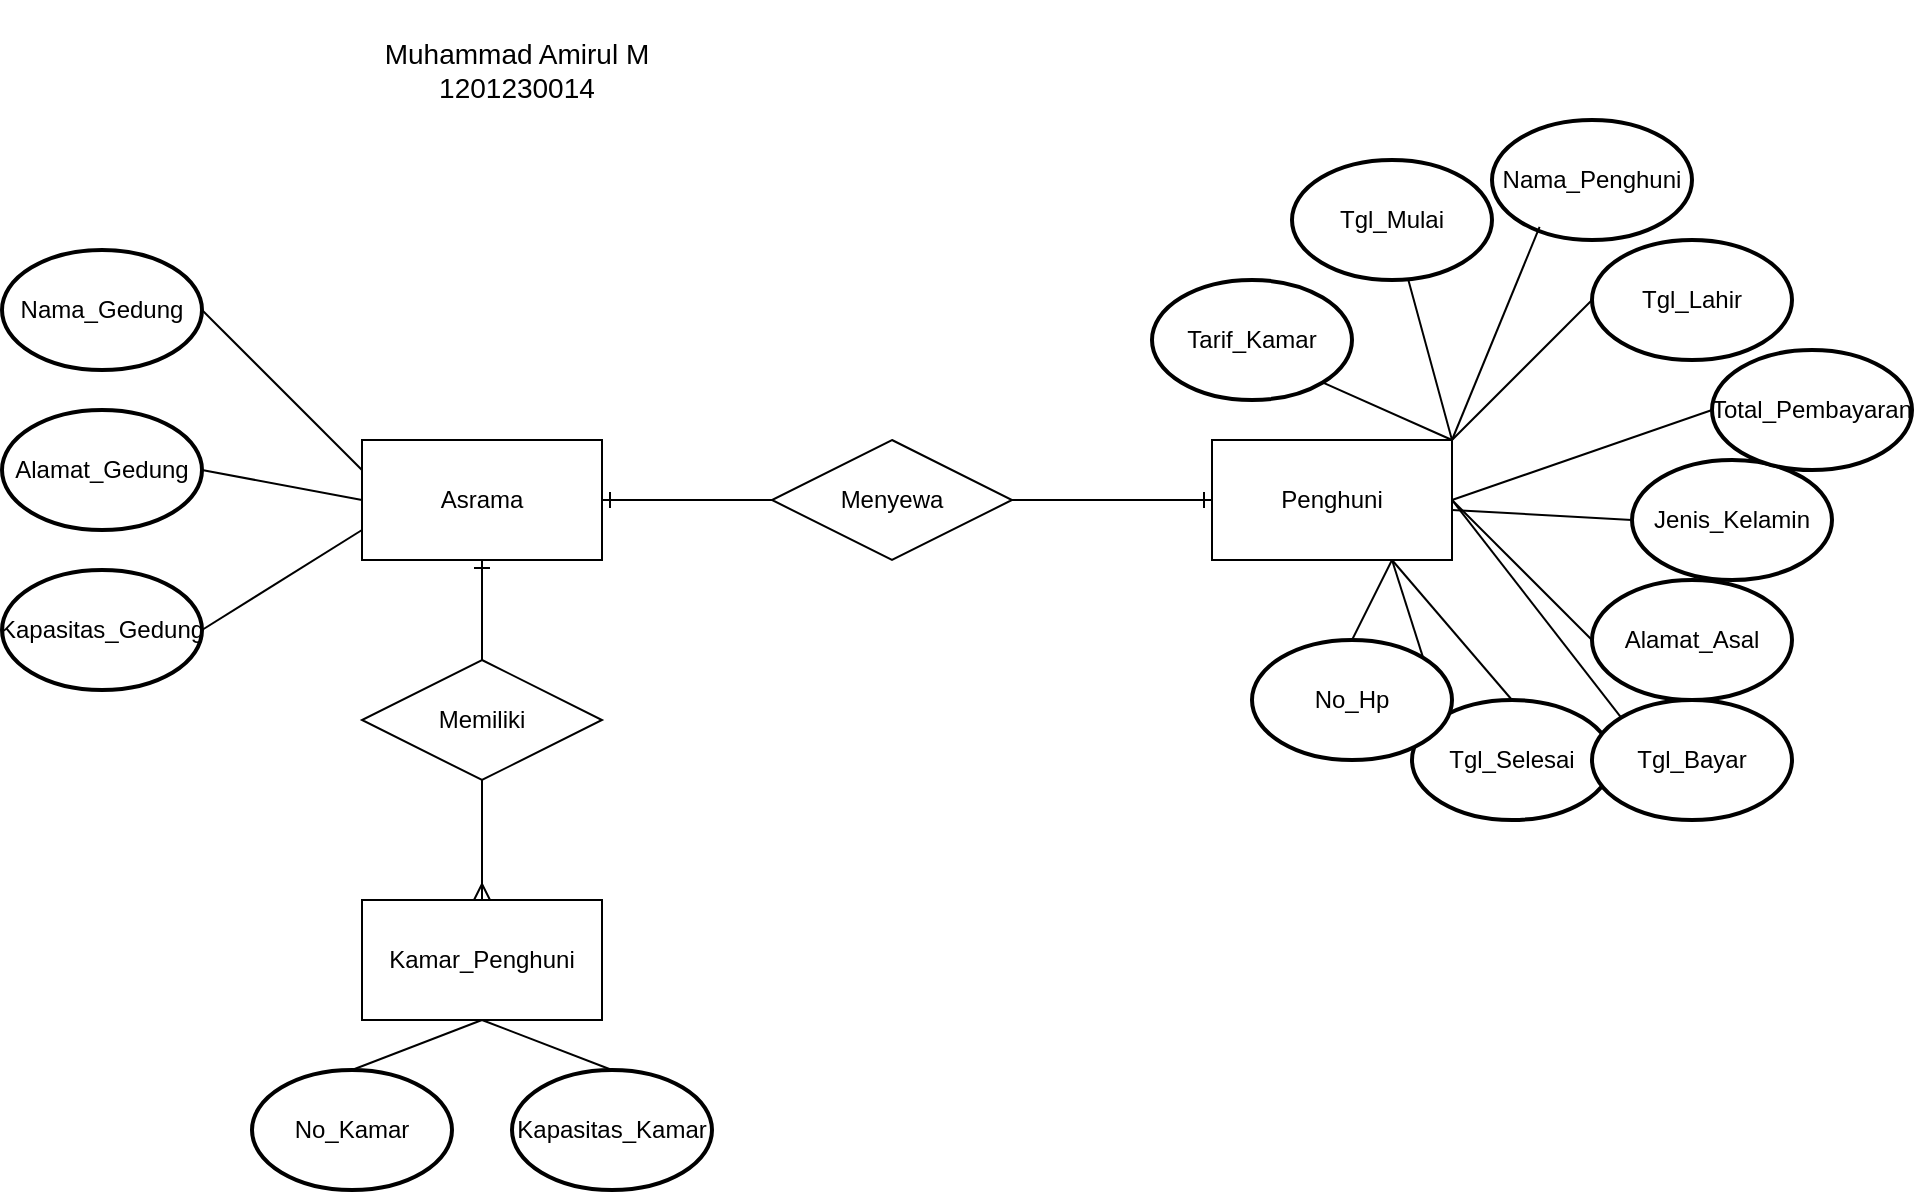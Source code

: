 <mxfile version="24.2.5" type="device" pages="3">
  <diagram name="No1" id="oEr9e28jKtvdcxhFfeLF">
    <mxGraphModel dx="886" dy="1181" grid="1" gridSize="10" guides="1" tooltips="1" connect="1" arrows="1" fold="1" page="1" pageScale="1" pageWidth="1654" pageHeight="1169" math="0" shadow="0">
      <root>
        <mxCell id="0" />
        <mxCell id="1" parent="0" />
        <mxCell id="NJk3HtFrSZUn1l3zMq64-87" style="edgeStyle=orthogonalEdgeStyle;rounded=0;orthogonalLoop=1;jettySize=auto;html=1;exitX=0.5;exitY=1;exitDx=0;exitDy=0;entryX=0.5;entryY=0;entryDx=0;entryDy=0;endArrow=none;endFill=0;startArrow=ERone;startFill=0;" edge="1" parent="1" source="NJk3HtFrSZUn1l3zMq64-48" target="NJk3HtFrSZUn1l3zMq64-86">
          <mxGeometry relative="1" as="geometry" />
        </mxCell>
        <mxCell id="NJk3HtFrSZUn1l3zMq64-48" value="Asrama" style="rounded=0;whiteSpace=wrap;html=1;" vertex="1" parent="1">
          <mxGeometry x="485" y="260" width="120" height="60" as="geometry" />
        </mxCell>
        <mxCell id="NJk3HtFrSZUn1l3zMq64-68" style="rounded=0;orthogonalLoop=1;jettySize=auto;html=1;exitX=1;exitY=0;exitDx=0;exitDy=0;endArrow=none;endFill=0;" edge="1" parent="1" source="NJk3HtFrSZUn1l3zMq64-49" target="NJk3HtFrSZUn1l3zMq64-59">
          <mxGeometry relative="1" as="geometry" />
        </mxCell>
        <mxCell id="NJk3HtFrSZUn1l3zMq64-84" style="edgeStyle=orthogonalEdgeStyle;rounded=0;orthogonalLoop=1;jettySize=auto;html=1;exitX=0;exitY=0.5;exitDx=0;exitDy=0;entryX=1;entryY=0.5;entryDx=0;entryDy=0;startArrow=ERone;startFill=0;endArrow=none;endFill=0;" edge="1" parent="1" source="NJk3HtFrSZUn1l3zMq64-49" target="NJk3HtFrSZUn1l3zMq64-83">
          <mxGeometry relative="1" as="geometry" />
        </mxCell>
        <mxCell id="NJk3HtFrSZUn1l3zMq64-49" value="Penghuni" style="rounded=0;whiteSpace=wrap;html=1;" vertex="1" parent="1">
          <mxGeometry x="910" y="260" width="120" height="60" as="geometry" />
        </mxCell>
        <mxCell id="NJk3HtFrSZUn1l3zMq64-50" value="Nama_Gedung" style="strokeWidth=2;html=1;shape=mxgraph.flowchart.start_1;whiteSpace=wrap;" vertex="1" parent="1">
          <mxGeometry x="305" y="165" width="100" height="60" as="geometry" />
        </mxCell>
        <mxCell id="NJk3HtFrSZUn1l3zMq64-51" value="Alamat_Gedung" style="strokeWidth=2;html=1;shape=mxgraph.flowchart.start_1;whiteSpace=wrap;" vertex="1" parent="1">
          <mxGeometry x="305" y="245" width="100" height="60" as="geometry" />
        </mxCell>
        <mxCell id="NJk3HtFrSZUn1l3zMq64-52" value="Kapasitas_Gedung" style="strokeWidth=2;html=1;shape=mxgraph.flowchart.start_1;whiteSpace=wrap;" vertex="1" parent="1">
          <mxGeometry x="305" y="325" width="100" height="60" as="geometry" />
        </mxCell>
        <mxCell id="NJk3HtFrSZUn1l3zMq64-53" style="rounded=0;orthogonalLoop=1;jettySize=auto;html=1;exitX=0;exitY=0.25;exitDx=0;exitDy=0;entryX=1;entryY=0.5;entryDx=0;entryDy=0;entryPerimeter=0;endArrow=none;endFill=0;" edge="1" parent="1" source="NJk3HtFrSZUn1l3zMq64-48" target="NJk3HtFrSZUn1l3zMq64-50">
          <mxGeometry relative="1" as="geometry" />
        </mxCell>
        <mxCell id="NJk3HtFrSZUn1l3zMq64-54" value="Jenis_Kelamin" style="strokeWidth=2;html=1;shape=mxgraph.flowchart.start_1;whiteSpace=wrap;" vertex="1" parent="1">
          <mxGeometry x="1120" y="270" width="100" height="60" as="geometry" />
        </mxCell>
        <mxCell id="NJk3HtFrSZUn1l3zMq64-55" value="Tgl_Lahir" style="strokeWidth=2;html=1;shape=mxgraph.flowchart.start_1;whiteSpace=wrap;" vertex="1" parent="1">
          <mxGeometry x="1100" y="160" width="100" height="60" as="geometry" />
        </mxCell>
        <mxCell id="NJk3HtFrSZUn1l3zMq64-56" value="Nama_Penghuni" style="strokeWidth=2;html=1;shape=mxgraph.flowchart.start_1;whiteSpace=wrap;" vertex="1" parent="1">
          <mxGeometry x="1050" y="100" width="100" height="60" as="geometry" />
        </mxCell>
        <mxCell id="NJk3HtFrSZUn1l3zMq64-57" value="Alamat_Asal" style="strokeWidth=2;html=1;shape=mxgraph.flowchart.start_1;whiteSpace=wrap;" vertex="1" parent="1">
          <mxGeometry x="1100" y="330" width="100" height="60" as="geometry" />
        </mxCell>
        <mxCell id="NJk3HtFrSZUn1l3zMq64-58" value="No_Kamar" style="strokeWidth=2;html=1;shape=mxgraph.flowchart.start_1;whiteSpace=wrap;" vertex="1" parent="1">
          <mxGeometry x="430" y="575" width="100" height="60" as="geometry" />
        </mxCell>
        <mxCell id="NJk3HtFrSZUn1l3zMq64-59" value="Tgl_Mulai" style="strokeWidth=2;html=1;shape=mxgraph.flowchart.start_1;whiteSpace=wrap;" vertex="1" parent="1">
          <mxGeometry x="950" y="120" width="100" height="60" as="geometry" />
        </mxCell>
        <mxCell id="NJk3HtFrSZUn1l3zMq64-60" value="Tgl_Selesai" style="strokeWidth=2;html=1;shape=mxgraph.flowchart.start_1;whiteSpace=wrap;" vertex="1" parent="1">
          <mxGeometry x="1010" y="390" width="100" height="60" as="geometry" />
        </mxCell>
        <mxCell id="NJk3HtFrSZUn1l3zMq64-61" value="Tarif_Kamar" style="strokeWidth=2;html=1;shape=mxgraph.flowchart.start_1;whiteSpace=wrap;" vertex="1" parent="1">
          <mxGeometry x="880" y="180" width="100" height="60" as="geometry" />
        </mxCell>
        <mxCell id="NJk3HtFrSZUn1l3zMq64-62" value="Tgl_Bayar" style="strokeWidth=2;html=1;shape=mxgraph.flowchart.start_1;whiteSpace=wrap;" vertex="1" parent="1">
          <mxGeometry x="1100" y="390" width="100" height="60" as="geometry" />
        </mxCell>
        <mxCell id="NJk3HtFrSZUn1l3zMq64-63" value="Kamar_Penghuni" style="rounded=0;whiteSpace=wrap;html=1;" vertex="1" parent="1">
          <mxGeometry x="485" y="490" width="120" height="60" as="geometry" />
        </mxCell>
        <mxCell id="NJk3HtFrSZUn1l3zMq64-64" style="rounded=0;orthogonalLoop=1;jettySize=auto;html=1;exitX=1;exitY=0;exitDx=0;exitDy=0;entryX=0.238;entryY=0.891;entryDx=0;entryDy=0;entryPerimeter=0;endArrow=none;endFill=0;" edge="1" parent="1" source="NJk3HtFrSZUn1l3zMq64-49" target="NJk3HtFrSZUn1l3zMq64-56">
          <mxGeometry relative="1" as="geometry" />
        </mxCell>
        <mxCell id="NJk3HtFrSZUn1l3zMq64-65" style="rounded=0;orthogonalLoop=1;jettySize=auto;html=1;exitX=1;exitY=0;exitDx=0;exitDy=0;entryX=0;entryY=0.5;entryDx=0;entryDy=0;entryPerimeter=0;endArrow=none;endFill=0;" edge="1" parent="1" source="NJk3HtFrSZUn1l3zMq64-49" target="NJk3HtFrSZUn1l3zMq64-55">
          <mxGeometry relative="1" as="geometry" />
        </mxCell>
        <mxCell id="NJk3HtFrSZUn1l3zMq64-66" style="rounded=0;orthogonalLoop=1;jettySize=auto;html=1;entryX=0;entryY=0.5;entryDx=0;entryDy=0;entryPerimeter=0;endArrow=none;endFill=0;" edge="1" parent="1" target="NJk3HtFrSZUn1l3zMq64-54">
          <mxGeometry relative="1" as="geometry">
            <mxPoint x="1030" y="295" as="sourcePoint" />
          </mxGeometry>
        </mxCell>
        <mxCell id="NJk3HtFrSZUn1l3zMq64-67" style="rounded=0;orthogonalLoop=1;jettySize=auto;html=1;exitX=1;exitY=0.5;exitDx=0;exitDy=0;entryX=0;entryY=0.5;entryDx=0;entryDy=0;entryPerimeter=0;endArrow=none;endFill=0;" edge="1" parent="1" source="NJk3HtFrSZUn1l3zMq64-49" target="NJk3HtFrSZUn1l3zMq64-57">
          <mxGeometry relative="1" as="geometry" />
        </mxCell>
        <mxCell id="NJk3HtFrSZUn1l3zMq64-69" style="rounded=0;orthogonalLoop=1;jettySize=auto;html=1;exitX=1;exitY=0;exitDx=0;exitDy=0;entryX=0.855;entryY=0.855;entryDx=0;entryDy=0;entryPerimeter=0;endArrow=none;endFill=0;" edge="1" parent="1" source="NJk3HtFrSZUn1l3zMq64-49" target="NJk3HtFrSZUn1l3zMq64-61">
          <mxGeometry relative="1" as="geometry" />
        </mxCell>
        <mxCell id="NJk3HtFrSZUn1l3zMq64-70" style="rounded=0;orthogonalLoop=1;jettySize=auto;html=1;exitX=1;exitY=0.5;exitDx=0;exitDy=0;entryX=0.145;entryY=0.145;entryDx=0;entryDy=0;entryPerimeter=0;endArrow=none;endFill=0;" edge="1" parent="1" source="NJk3HtFrSZUn1l3zMq64-49" target="NJk3HtFrSZUn1l3zMq64-62">
          <mxGeometry relative="1" as="geometry" />
        </mxCell>
        <mxCell id="NJk3HtFrSZUn1l3zMq64-71" style="rounded=0;orthogonalLoop=1;jettySize=auto;html=1;exitX=0.75;exitY=1;exitDx=0;exitDy=0;entryX=0.5;entryY=0;entryDx=0;entryDy=0;entryPerimeter=0;endArrow=none;endFill=0;" edge="1" parent="1" source="NJk3HtFrSZUn1l3zMq64-49" target="NJk3HtFrSZUn1l3zMq64-60">
          <mxGeometry relative="1" as="geometry" />
        </mxCell>
        <mxCell id="NJk3HtFrSZUn1l3zMq64-72" style="rounded=0;orthogonalLoop=1;jettySize=auto;html=1;exitX=0;exitY=0.5;exitDx=0;exitDy=0;entryX=1;entryY=0.5;entryDx=0;entryDy=0;entryPerimeter=0;endArrow=none;endFill=0;" edge="1" parent="1" source="NJk3HtFrSZUn1l3zMq64-48" target="NJk3HtFrSZUn1l3zMq64-51">
          <mxGeometry relative="1" as="geometry" />
        </mxCell>
        <mxCell id="NJk3HtFrSZUn1l3zMq64-73" style="rounded=0;orthogonalLoop=1;jettySize=auto;html=1;exitX=0;exitY=0.75;exitDx=0;exitDy=0;entryX=1;entryY=0.5;entryDx=0;entryDy=0;entryPerimeter=0;endArrow=none;endFill=0;" edge="1" parent="1" source="NJk3HtFrSZUn1l3zMq64-48" target="NJk3HtFrSZUn1l3zMq64-52">
          <mxGeometry relative="1" as="geometry" />
        </mxCell>
        <mxCell id="NJk3HtFrSZUn1l3zMq64-75" style="rounded=0;orthogonalLoop=1;jettySize=auto;html=1;exitX=0.855;exitY=0.145;exitDx=0;exitDy=0;exitPerimeter=0;entryX=0.75;entryY=1;entryDx=0;entryDy=0;endArrow=none;endFill=0;" edge="1" parent="1" source="NJk3HtFrSZUn1l3zMq64-74" target="NJk3HtFrSZUn1l3zMq64-49">
          <mxGeometry relative="1" as="geometry" />
        </mxCell>
        <mxCell id="5XyYXkqB-5VAl1Bug32u-1" style="rounded=0;orthogonalLoop=1;jettySize=auto;html=1;exitX=0.5;exitY=0;exitDx=0;exitDy=0;exitPerimeter=0;entryX=0.75;entryY=1;entryDx=0;entryDy=0;endArrow=none;endFill=0;" edge="1" parent="1" source="NJk3HtFrSZUn1l3zMq64-74" target="NJk3HtFrSZUn1l3zMq64-49">
          <mxGeometry relative="1" as="geometry" />
        </mxCell>
        <mxCell id="NJk3HtFrSZUn1l3zMq64-74" value="No_Hp" style="strokeWidth=2;html=1;shape=mxgraph.flowchart.start_1;whiteSpace=wrap;" vertex="1" parent="1">
          <mxGeometry x="930" y="360" width="100" height="60" as="geometry" />
        </mxCell>
        <mxCell id="NJk3HtFrSZUn1l3zMq64-78" style="rounded=0;orthogonalLoop=1;jettySize=auto;html=1;exitX=0;exitY=0.5;exitDx=0;exitDy=0;exitPerimeter=0;entryX=1;entryY=0.5;entryDx=0;entryDy=0;endArrow=none;endFill=0;" edge="1" parent="1" source="NJk3HtFrSZUn1l3zMq64-76" target="NJk3HtFrSZUn1l3zMq64-49">
          <mxGeometry relative="1" as="geometry" />
        </mxCell>
        <mxCell id="NJk3HtFrSZUn1l3zMq64-76" value="Total_Pembayaran" style="strokeWidth=2;html=1;shape=mxgraph.flowchart.start_1;whiteSpace=wrap;" vertex="1" parent="1">
          <mxGeometry x="1160" y="215" width="100" height="60" as="geometry" />
        </mxCell>
        <mxCell id="NJk3HtFrSZUn1l3zMq64-77" value="Kapasitas_Kamar" style="strokeWidth=2;html=1;shape=mxgraph.flowchart.start_1;whiteSpace=wrap;" vertex="1" parent="1">
          <mxGeometry x="560" y="575" width="100" height="60" as="geometry" />
        </mxCell>
        <mxCell id="NJk3HtFrSZUn1l3zMq64-79" style="rounded=0;orthogonalLoop=1;jettySize=auto;html=1;exitX=0.5;exitY=1;exitDx=0;exitDy=0;entryX=0.5;entryY=0;entryDx=0;entryDy=0;entryPerimeter=0;endArrow=none;endFill=0;" edge="1" parent="1" source="NJk3HtFrSZUn1l3zMq64-63" target="NJk3HtFrSZUn1l3zMq64-58">
          <mxGeometry relative="1" as="geometry" />
        </mxCell>
        <mxCell id="NJk3HtFrSZUn1l3zMq64-80" style="rounded=0;orthogonalLoop=1;jettySize=auto;html=1;exitX=0.5;exitY=1;exitDx=0;exitDy=0;entryX=0.5;entryY=0;entryDx=0;entryDy=0;entryPerimeter=0;endArrow=none;endFill=0;" edge="1" parent="1" source="NJk3HtFrSZUn1l3zMq64-63" target="NJk3HtFrSZUn1l3zMq64-77">
          <mxGeometry relative="1" as="geometry" />
        </mxCell>
        <mxCell id="NJk3HtFrSZUn1l3zMq64-85" style="edgeStyle=orthogonalEdgeStyle;rounded=0;orthogonalLoop=1;jettySize=auto;html=1;exitX=0;exitY=0.5;exitDx=0;exitDy=0;entryX=1;entryY=0.5;entryDx=0;entryDy=0;endArrow=ERone;endFill=0;" edge="1" parent="1" source="NJk3HtFrSZUn1l3zMq64-83" target="NJk3HtFrSZUn1l3zMq64-48">
          <mxGeometry relative="1" as="geometry" />
        </mxCell>
        <mxCell id="NJk3HtFrSZUn1l3zMq64-83" value="Menyewa" style="shape=rhombus;perimeter=rhombusPerimeter;whiteSpace=wrap;html=1;align=center;" vertex="1" parent="1">
          <mxGeometry x="690" y="260" width="120" height="60" as="geometry" />
        </mxCell>
        <mxCell id="NJk3HtFrSZUn1l3zMq64-88" style="edgeStyle=orthogonalEdgeStyle;rounded=0;orthogonalLoop=1;jettySize=auto;html=1;exitX=0.5;exitY=1;exitDx=0;exitDy=0;entryX=0.5;entryY=0;entryDx=0;entryDy=0;endArrow=ERmany;endFill=0;startArrow=none;startFill=0;" edge="1" parent="1" source="NJk3HtFrSZUn1l3zMq64-86" target="NJk3HtFrSZUn1l3zMq64-63">
          <mxGeometry relative="1" as="geometry" />
        </mxCell>
        <mxCell id="NJk3HtFrSZUn1l3zMq64-86" value="Memiliki" style="shape=rhombus;perimeter=rhombusPerimeter;whiteSpace=wrap;html=1;align=center;" vertex="1" parent="1">
          <mxGeometry x="485" y="370" width="120" height="60" as="geometry" />
        </mxCell>
        <mxCell id="NJk3HtFrSZUn1l3zMq64-89" value="&lt;font style=&quot;font-size: 14px;&quot;&gt;Muhammad Amirul M&lt;/font&gt;&lt;div style=&quot;font-size: 14px;&quot;&gt;&lt;font style=&quot;font-size: 14px;&quot;&gt;1201230014&lt;/font&gt;&lt;/div&gt;" style="rounded=0;whiteSpace=wrap;html=1;dashed=1;dashPattern=1 2;strokeWidth=0;strokeColor=none;" vertex="1" parent="1">
          <mxGeometry x="480" y="40" width="165" height="70" as="geometry" />
        </mxCell>
      </root>
    </mxGraphModel>
  </diagram>
  <diagram id="AiIxdE7aSU0NWyDazYZh" name="No2">
    <mxGraphModel dx="620" dy="827" grid="1" gridSize="10" guides="1" tooltips="1" connect="1" arrows="1" fold="1" page="1" pageScale="1" pageWidth="1654" pageHeight="1169" math="0" shadow="0">
      <root>
        <mxCell id="0" />
        <mxCell id="1" parent="0" />
        <mxCell id="3yi2-btBfK-8P9ePSxcK-1" value="E5" style="shape=table;startSize=30;container=1;collapsible=1;childLayout=tableLayout;fixedRows=1;rowLines=0;fontStyle=1;align=center;resizeLast=1;html=1;" vertex="1" parent="1">
          <mxGeometry x="300" y="260" width="180" height="120" as="geometry" />
        </mxCell>
        <mxCell id="3yi2-btBfK-8P9ePSxcK-2" value="" style="shape=tableRow;horizontal=0;startSize=0;swimlaneHead=0;swimlaneBody=0;fillColor=none;collapsible=0;dropTarget=0;points=[[0,0.5],[1,0.5]];portConstraint=eastwest;top=0;left=0;right=0;bottom=1;" vertex="1" parent="3yi2-btBfK-8P9ePSxcK-1">
          <mxGeometry y="30" width="180" height="30" as="geometry" />
        </mxCell>
        <mxCell id="3yi2-btBfK-8P9ePSxcK-3" value="PK" style="shape=partialRectangle;connectable=0;fillColor=none;top=0;left=0;bottom=0;right=0;fontStyle=1;overflow=hidden;whiteSpace=wrap;html=1;" vertex="1" parent="3yi2-btBfK-8P9ePSxcK-2">
          <mxGeometry width="30" height="30" as="geometry">
            <mxRectangle width="30" height="30" as="alternateBounds" />
          </mxGeometry>
        </mxCell>
        <mxCell id="3yi2-btBfK-8P9ePSxcK-4" value="A13" style="shape=partialRectangle;connectable=0;fillColor=none;top=0;left=0;bottom=0;right=0;align=left;spacingLeft=6;fontStyle=5;overflow=hidden;whiteSpace=wrap;html=1;" vertex="1" parent="3yi2-btBfK-8P9ePSxcK-2">
          <mxGeometry x="30" width="150" height="30" as="geometry">
            <mxRectangle width="150" height="30" as="alternateBounds" />
          </mxGeometry>
        </mxCell>
        <mxCell id="3yi2-btBfK-8P9ePSxcK-5" value="" style="shape=tableRow;horizontal=0;startSize=0;swimlaneHead=0;swimlaneBody=0;fillColor=none;collapsible=0;dropTarget=0;points=[[0,0.5],[1,0.5]];portConstraint=eastwest;top=0;left=0;right=0;bottom=0;" vertex="1" parent="3yi2-btBfK-8P9ePSxcK-1">
          <mxGeometry y="60" width="180" height="30" as="geometry" />
        </mxCell>
        <mxCell id="3yi2-btBfK-8P9ePSxcK-6" value="" style="shape=partialRectangle;connectable=0;fillColor=none;top=0;left=0;bottom=0;right=0;editable=1;overflow=hidden;whiteSpace=wrap;html=1;" vertex="1" parent="3yi2-btBfK-8P9ePSxcK-5">
          <mxGeometry width="30" height="30" as="geometry">
            <mxRectangle width="30" height="30" as="alternateBounds" />
          </mxGeometry>
        </mxCell>
        <mxCell id="3yi2-btBfK-8P9ePSxcK-7" value="A 15" style="shape=partialRectangle;connectable=0;fillColor=none;top=0;left=0;bottom=0;right=0;align=left;spacingLeft=6;overflow=hidden;whiteSpace=wrap;html=1;" vertex="1" parent="3yi2-btBfK-8P9ePSxcK-5">
          <mxGeometry x="30" width="150" height="30" as="geometry">
            <mxRectangle width="150" height="30" as="alternateBounds" />
          </mxGeometry>
        </mxCell>
        <mxCell id="3yi2-btBfK-8P9ePSxcK-8" value="" style="shape=tableRow;horizontal=0;startSize=0;swimlaneHead=0;swimlaneBody=0;fillColor=none;collapsible=0;dropTarget=0;points=[[0,0.5],[1,0.5]];portConstraint=eastwest;top=0;left=0;right=0;bottom=0;" vertex="1" parent="3yi2-btBfK-8P9ePSxcK-1">
          <mxGeometry y="90" width="180" height="30" as="geometry" />
        </mxCell>
        <mxCell id="3yi2-btBfK-8P9ePSxcK-9" value="" style="shape=partialRectangle;connectable=0;fillColor=none;top=0;left=0;bottom=0;right=0;editable=1;overflow=hidden;whiteSpace=wrap;html=1;" vertex="1" parent="3yi2-btBfK-8P9ePSxcK-8">
          <mxGeometry width="30" height="30" as="geometry">
            <mxRectangle width="30" height="30" as="alternateBounds" />
          </mxGeometry>
        </mxCell>
        <mxCell id="3yi2-btBfK-8P9ePSxcK-10" value="A 14" style="shape=partialRectangle;connectable=0;fillColor=none;top=0;left=0;bottom=0;right=0;align=left;spacingLeft=6;overflow=hidden;whiteSpace=wrap;html=1;" vertex="1" parent="3yi2-btBfK-8P9ePSxcK-8">
          <mxGeometry x="30" width="150" height="30" as="geometry">
            <mxRectangle width="150" height="30" as="alternateBounds" />
          </mxGeometry>
        </mxCell>
        <mxCell id="PmFnfp4glNz8EJ3kwDLY-11" value="" style="rounded=0;orthogonalLoop=1;jettySize=auto;html=1;endArrow=none;endFill=0;" edge="1" parent="1" source="3yi2-btBfK-8P9ePSxcK-14" target="PmFnfp4glNz8EJ3kwDLY-1">
          <mxGeometry relative="1" as="geometry" />
        </mxCell>
        <mxCell id="3yi2-btBfK-8P9ePSxcK-14" value="E4" style="shape=table;startSize=30;container=1;collapsible=1;childLayout=tableLayout;fixedRows=1;rowLines=0;fontStyle=1;align=center;resizeLast=1;html=1;" vertex="1" parent="1">
          <mxGeometry x="570" y="150" width="180" height="120" as="geometry" />
        </mxCell>
        <mxCell id="3yi2-btBfK-8P9ePSxcK-15" value="" style="shape=tableRow;horizontal=0;startSize=0;swimlaneHead=0;swimlaneBody=0;fillColor=none;collapsible=0;dropTarget=0;points=[[0,0.5],[1,0.5]];portConstraint=eastwest;top=0;left=0;right=0;bottom=1;" vertex="1" parent="3yi2-btBfK-8P9ePSxcK-14">
          <mxGeometry y="30" width="180" height="30" as="geometry" />
        </mxCell>
        <mxCell id="3yi2-btBfK-8P9ePSxcK-16" value="PK" style="shape=partialRectangle;connectable=0;fillColor=none;top=0;left=0;bottom=0;right=0;fontStyle=1;overflow=hidden;whiteSpace=wrap;html=1;" vertex="1" parent="3yi2-btBfK-8P9ePSxcK-15">
          <mxGeometry width="30" height="30" as="geometry">
            <mxRectangle width="30" height="30" as="alternateBounds" />
          </mxGeometry>
        </mxCell>
        <mxCell id="3yi2-btBfK-8P9ePSxcK-17" value="A 16" style="shape=partialRectangle;connectable=0;fillColor=none;top=0;left=0;bottom=0;right=0;align=left;spacingLeft=6;fontStyle=5;overflow=hidden;whiteSpace=wrap;html=1;" vertex="1" parent="3yi2-btBfK-8P9ePSxcK-15">
          <mxGeometry x="30" width="150" height="30" as="geometry">
            <mxRectangle width="150" height="30" as="alternateBounds" />
          </mxGeometry>
        </mxCell>
        <mxCell id="3yi2-btBfK-8P9ePSxcK-18" value="" style="shape=tableRow;horizontal=0;startSize=0;swimlaneHead=0;swimlaneBody=0;fillColor=none;collapsible=0;dropTarget=0;points=[[0,0.5],[1,0.5]];portConstraint=eastwest;top=0;left=0;right=0;bottom=0;" vertex="1" parent="3yi2-btBfK-8P9ePSxcK-14">
          <mxGeometry y="60" width="180" height="30" as="geometry" />
        </mxCell>
        <mxCell id="3yi2-btBfK-8P9ePSxcK-19" value="" style="shape=partialRectangle;connectable=0;fillColor=none;top=0;left=0;bottom=0;right=0;editable=1;overflow=hidden;whiteSpace=wrap;html=1;" vertex="1" parent="3yi2-btBfK-8P9ePSxcK-18">
          <mxGeometry width="30" height="30" as="geometry">
            <mxRectangle width="30" height="30" as="alternateBounds" />
          </mxGeometry>
        </mxCell>
        <mxCell id="3yi2-btBfK-8P9ePSxcK-20" value="A 17" style="shape=partialRectangle;connectable=0;fillColor=none;top=0;left=0;bottom=0;right=0;align=left;spacingLeft=6;overflow=hidden;whiteSpace=wrap;html=1;" vertex="1" parent="3yi2-btBfK-8P9ePSxcK-18">
          <mxGeometry x="30" width="150" height="30" as="geometry">
            <mxRectangle width="150" height="30" as="alternateBounds" />
          </mxGeometry>
        </mxCell>
        <mxCell id="3yi2-btBfK-8P9ePSxcK-21" value="" style="shape=tableRow;horizontal=0;startSize=0;swimlaneHead=0;swimlaneBody=0;fillColor=none;collapsible=0;dropTarget=0;points=[[0,0.5],[1,0.5]];portConstraint=eastwest;top=0;left=0;right=0;bottom=0;" vertex="1" parent="3yi2-btBfK-8P9ePSxcK-14">
          <mxGeometry y="90" width="180" height="30" as="geometry" />
        </mxCell>
        <mxCell id="3yi2-btBfK-8P9ePSxcK-22" value="" style="shape=partialRectangle;connectable=0;fillColor=none;top=0;left=0;bottom=0;right=0;editable=1;overflow=hidden;whiteSpace=wrap;html=1;" vertex="1" parent="3yi2-btBfK-8P9ePSxcK-21">
          <mxGeometry width="30" height="30" as="geometry">
            <mxRectangle width="30" height="30" as="alternateBounds" />
          </mxGeometry>
        </mxCell>
        <mxCell id="3yi2-btBfK-8P9ePSxcK-23" value="A 18" style="shape=partialRectangle;connectable=0;fillColor=none;top=0;left=0;bottom=0;right=0;align=left;spacingLeft=6;overflow=hidden;whiteSpace=wrap;html=1;" vertex="1" parent="3yi2-btBfK-8P9ePSxcK-21">
          <mxGeometry x="30" width="150" height="30" as="geometry">
            <mxRectangle width="150" height="30" as="alternateBounds" />
          </mxGeometry>
        </mxCell>
        <mxCell id="3yi2-btBfK-8P9ePSxcK-27" value="E3" style="shape=table;startSize=30;container=1;collapsible=1;childLayout=tableLayout;fixedRows=1;rowLines=0;fontStyle=1;align=center;resizeLast=1;html=1;" vertex="1" parent="1">
          <mxGeometry x="570" y="350" width="180" height="150" as="geometry" />
        </mxCell>
        <mxCell id="3yi2-btBfK-8P9ePSxcK-28" value="" style="shape=tableRow;horizontal=0;startSize=0;swimlaneHead=0;swimlaneBody=0;fillColor=none;collapsible=0;dropTarget=0;points=[[0,0.5],[1,0.5]];portConstraint=eastwest;top=0;left=0;right=0;bottom=1;" vertex="1" parent="3yi2-btBfK-8P9ePSxcK-27">
          <mxGeometry y="30" width="180" height="30" as="geometry" />
        </mxCell>
        <mxCell id="3yi2-btBfK-8P9ePSxcK-29" value="PK" style="shape=partialRectangle;connectable=0;fillColor=none;top=0;left=0;bottom=0;right=0;fontStyle=1;overflow=hidden;whiteSpace=wrap;html=1;" vertex="1" parent="3yi2-btBfK-8P9ePSxcK-28">
          <mxGeometry width="30" height="30" as="geometry">
            <mxRectangle width="30" height="30" as="alternateBounds" />
          </mxGeometry>
        </mxCell>
        <mxCell id="3yi2-btBfK-8P9ePSxcK-30" value="A 07" style="shape=partialRectangle;connectable=0;fillColor=none;top=0;left=0;bottom=0;right=0;align=left;spacingLeft=6;fontStyle=5;overflow=hidden;whiteSpace=wrap;html=1;" vertex="1" parent="3yi2-btBfK-8P9ePSxcK-28">
          <mxGeometry x="30" width="150" height="30" as="geometry">
            <mxRectangle width="150" height="30" as="alternateBounds" />
          </mxGeometry>
        </mxCell>
        <mxCell id="3yi2-btBfK-8P9ePSxcK-31" value="" style="shape=tableRow;horizontal=0;startSize=0;swimlaneHead=0;swimlaneBody=0;fillColor=none;collapsible=0;dropTarget=0;points=[[0,0.5],[1,0.5]];portConstraint=eastwest;top=0;left=0;right=0;bottom=0;" vertex="1" parent="3yi2-btBfK-8P9ePSxcK-27">
          <mxGeometry y="60" width="180" height="30" as="geometry" />
        </mxCell>
        <mxCell id="3yi2-btBfK-8P9ePSxcK-32" value="" style="shape=partialRectangle;connectable=0;fillColor=none;top=0;left=0;bottom=0;right=0;editable=1;overflow=hidden;whiteSpace=wrap;html=1;" vertex="1" parent="3yi2-btBfK-8P9ePSxcK-31">
          <mxGeometry width="30" height="30" as="geometry">
            <mxRectangle width="30" height="30" as="alternateBounds" />
          </mxGeometry>
        </mxCell>
        <mxCell id="3yi2-btBfK-8P9ePSxcK-33" value="A 08" style="shape=partialRectangle;connectable=0;fillColor=none;top=0;left=0;bottom=0;right=0;align=left;spacingLeft=6;overflow=hidden;whiteSpace=wrap;html=1;" vertex="1" parent="3yi2-btBfK-8P9ePSxcK-31">
          <mxGeometry x="30" width="150" height="30" as="geometry">
            <mxRectangle width="150" height="30" as="alternateBounds" />
          </mxGeometry>
        </mxCell>
        <mxCell id="3yi2-btBfK-8P9ePSxcK-34" value="" style="shape=tableRow;horizontal=0;startSize=0;swimlaneHead=0;swimlaneBody=0;fillColor=none;collapsible=0;dropTarget=0;points=[[0,0.5],[1,0.5]];portConstraint=eastwest;top=0;left=0;right=0;bottom=0;" vertex="1" parent="3yi2-btBfK-8P9ePSxcK-27">
          <mxGeometry y="90" width="180" height="30" as="geometry" />
        </mxCell>
        <mxCell id="3yi2-btBfK-8P9ePSxcK-35" value="" style="shape=partialRectangle;connectable=0;fillColor=none;top=0;left=0;bottom=0;right=0;editable=1;overflow=hidden;whiteSpace=wrap;html=1;" vertex="1" parent="3yi2-btBfK-8P9ePSxcK-34">
          <mxGeometry width="30" height="30" as="geometry">
            <mxRectangle width="30" height="30" as="alternateBounds" />
          </mxGeometry>
        </mxCell>
        <mxCell id="3yi2-btBfK-8P9ePSxcK-36" value="A 09" style="shape=partialRectangle;connectable=0;fillColor=none;top=0;left=0;bottom=0;right=0;align=left;spacingLeft=6;overflow=hidden;whiteSpace=wrap;html=1;" vertex="1" parent="3yi2-btBfK-8P9ePSxcK-34">
          <mxGeometry x="30" width="150" height="30" as="geometry">
            <mxRectangle width="150" height="30" as="alternateBounds" />
          </mxGeometry>
        </mxCell>
        <mxCell id="3yi2-btBfK-8P9ePSxcK-37" value="" style="shape=tableRow;horizontal=0;startSize=0;swimlaneHead=0;swimlaneBody=0;fillColor=none;collapsible=0;dropTarget=0;points=[[0,0.5],[1,0.5]];portConstraint=eastwest;top=0;left=0;right=0;bottom=0;" vertex="1" parent="3yi2-btBfK-8P9ePSxcK-27">
          <mxGeometry y="120" width="180" height="30" as="geometry" />
        </mxCell>
        <mxCell id="3yi2-btBfK-8P9ePSxcK-38" value="" style="shape=partialRectangle;connectable=0;fillColor=none;top=0;left=0;bottom=0;right=0;editable=1;overflow=hidden;whiteSpace=wrap;html=1;" vertex="1" parent="3yi2-btBfK-8P9ePSxcK-37">
          <mxGeometry width="30" height="30" as="geometry">
            <mxRectangle width="30" height="30" as="alternateBounds" />
          </mxGeometry>
        </mxCell>
        <mxCell id="3yi2-btBfK-8P9ePSxcK-39" value="A 10" style="shape=partialRectangle;connectable=0;fillColor=none;top=0;left=0;bottom=0;right=0;align=left;spacingLeft=6;overflow=hidden;whiteSpace=wrap;html=1;" vertex="1" parent="3yi2-btBfK-8P9ePSxcK-37">
          <mxGeometry x="30" width="150" height="30" as="geometry">
            <mxRectangle width="150" height="30" as="alternateBounds" />
          </mxGeometry>
        </mxCell>
        <mxCell id="3yi2-btBfK-8P9ePSxcK-40" value="E1" style="shape=table;startSize=30;container=1;collapsible=1;childLayout=tableLayout;fixedRows=1;rowLines=0;fontStyle=1;align=center;resizeLast=1;html=1;" vertex="1" parent="1">
          <mxGeometry x="860" y="345" width="180" height="120" as="geometry" />
        </mxCell>
        <mxCell id="3yi2-btBfK-8P9ePSxcK-41" value="" style="shape=tableRow;horizontal=0;startSize=0;swimlaneHead=0;swimlaneBody=0;fillColor=none;collapsible=0;dropTarget=0;points=[[0,0.5],[1,0.5]];portConstraint=eastwest;top=0;left=0;right=0;bottom=1;" vertex="1" parent="3yi2-btBfK-8P9ePSxcK-40">
          <mxGeometry y="30" width="180" height="30" as="geometry" />
        </mxCell>
        <mxCell id="3yi2-btBfK-8P9ePSxcK-42" value="PK" style="shape=partialRectangle;connectable=0;fillColor=none;top=0;left=0;bottom=0;right=0;fontStyle=1;overflow=hidden;whiteSpace=wrap;html=1;" vertex="1" parent="3yi2-btBfK-8P9ePSxcK-41">
          <mxGeometry width="30" height="30" as="geometry">
            <mxRectangle width="30" height="30" as="alternateBounds" />
          </mxGeometry>
        </mxCell>
        <mxCell id="3yi2-btBfK-8P9ePSxcK-43" value="A 01" style="shape=partialRectangle;connectable=0;fillColor=none;top=0;left=0;bottom=0;right=0;align=left;spacingLeft=6;fontStyle=5;overflow=hidden;whiteSpace=wrap;html=1;" vertex="1" parent="3yi2-btBfK-8P9ePSxcK-41">
          <mxGeometry x="30" width="150" height="30" as="geometry">
            <mxRectangle width="150" height="30" as="alternateBounds" />
          </mxGeometry>
        </mxCell>
        <mxCell id="3yi2-btBfK-8P9ePSxcK-44" value="" style="shape=tableRow;horizontal=0;startSize=0;swimlaneHead=0;swimlaneBody=0;fillColor=none;collapsible=0;dropTarget=0;points=[[0,0.5],[1,0.5]];portConstraint=eastwest;top=0;left=0;right=0;bottom=0;" vertex="1" parent="3yi2-btBfK-8P9ePSxcK-40">
          <mxGeometry y="60" width="180" height="30" as="geometry" />
        </mxCell>
        <mxCell id="3yi2-btBfK-8P9ePSxcK-45" value="" style="shape=partialRectangle;connectable=0;fillColor=none;top=0;left=0;bottom=0;right=0;editable=1;overflow=hidden;whiteSpace=wrap;html=1;" vertex="1" parent="3yi2-btBfK-8P9ePSxcK-44">
          <mxGeometry width="30" height="30" as="geometry">
            <mxRectangle width="30" height="30" as="alternateBounds" />
          </mxGeometry>
        </mxCell>
        <mxCell id="3yi2-btBfK-8P9ePSxcK-46" value="A 02" style="shape=partialRectangle;connectable=0;fillColor=none;top=0;left=0;bottom=0;right=0;align=left;spacingLeft=6;overflow=hidden;whiteSpace=wrap;html=1;" vertex="1" parent="3yi2-btBfK-8P9ePSxcK-44">
          <mxGeometry x="30" width="150" height="30" as="geometry">
            <mxRectangle width="150" height="30" as="alternateBounds" />
          </mxGeometry>
        </mxCell>
        <mxCell id="3yi2-btBfK-8P9ePSxcK-47" value="" style="shape=tableRow;horizontal=0;startSize=0;swimlaneHead=0;swimlaneBody=0;fillColor=none;collapsible=0;dropTarget=0;points=[[0,0.5],[1,0.5]];portConstraint=eastwest;top=0;left=0;right=0;bottom=0;" vertex="1" parent="3yi2-btBfK-8P9ePSxcK-40">
          <mxGeometry y="90" width="180" height="30" as="geometry" />
        </mxCell>
        <mxCell id="3yi2-btBfK-8P9ePSxcK-48" value="" style="shape=partialRectangle;connectable=0;fillColor=none;top=0;left=0;bottom=0;right=0;editable=1;overflow=hidden;whiteSpace=wrap;html=1;" vertex="1" parent="3yi2-btBfK-8P9ePSxcK-47">
          <mxGeometry width="30" height="30" as="geometry">
            <mxRectangle width="30" height="30" as="alternateBounds" />
          </mxGeometry>
        </mxCell>
        <mxCell id="3yi2-btBfK-8P9ePSxcK-49" value="A 03" style="shape=partialRectangle;connectable=0;fillColor=none;top=0;left=0;bottom=0;right=0;align=left;spacingLeft=6;overflow=hidden;whiteSpace=wrap;html=1;" vertex="1" parent="3yi2-btBfK-8P9ePSxcK-47">
          <mxGeometry x="30" width="150" height="30" as="geometry">
            <mxRectangle width="150" height="30" as="alternateBounds" />
          </mxGeometry>
        </mxCell>
        <mxCell id="3yi2-btBfK-8P9ePSxcK-53" value="E2" style="shape=table;startSize=30;container=1;collapsible=1;childLayout=tableLayout;fixedRows=1;rowLines=0;fontStyle=1;align=center;resizeLast=1;html=1;" vertex="1" parent="1">
          <mxGeometry x="570" y="585" width="180" height="120" as="geometry" />
        </mxCell>
        <mxCell id="3yi2-btBfK-8P9ePSxcK-54" value="" style="shape=tableRow;horizontal=0;startSize=0;swimlaneHead=0;swimlaneBody=0;fillColor=none;collapsible=0;dropTarget=0;points=[[0,0.5],[1,0.5]];portConstraint=eastwest;top=0;left=0;right=0;bottom=1;" vertex="1" parent="3yi2-btBfK-8P9ePSxcK-53">
          <mxGeometry y="30" width="180" height="30" as="geometry" />
        </mxCell>
        <mxCell id="3yi2-btBfK-8P9ePSxcK-55" value="PK" style="shape=partialRectangle;connectable=0;fillColor=none;top=0;left=0;bottom=0;right=0;fontStyle=1;overflow=hidden;whiteSpace=wrap;html=1;" vertex="1" parent="3yi2-btBfK-8P9ePSxcK-54">
          <mxGeometry width="30" height="30" as="geometry">
            <mxRectangle width="30" height="30" as="alternateBounds" />
          </mxGeometry>
        </mxCell>
        <mxCell id="3yi2-btBfK-8P9ePSxcK-56" value="A 04" style="shape=partialRectangle;connectable=0;fillColor=none;top=0;left=0;bottom=0;right=0;align=left;spacingLeft=6;fontStyle=5;overflow=hidden;whiteSpace=wrap;html=1;" vertex="1" parent="3yi2-btBfK-8P9ePSxcK-54">
          <mxGeometry x="30" width="150" height="30" as="geometry">
            <mxRectangle width="150" height="30" as="alternateBounds" />
          </mxGeometry>
        </mxCell>
        <mxCell id="3yi2-btBfK-8P9ePSxcK-57" value="" style="shape=tableRow;horizontal=0;startSize=0;swimlaneHead=0;swimlaneBody=0;fillColor=none;collapsible=0;dropTarget=0;points=[[0,0.5],[1,0.5]];portConstraint=eastwest;top=0;left=0;right=0;bottom=0;" vertex="1" parent="3yi2-btBfK-8P9ePSxcK-53">
          <mxGeometry y="60" width="180" height="30" as="geometry" />
        </mxCell>
        <mxCell id="3yi2-btBfK-8P9ePSxcK-58" value="" style="shape=partialRectangle;connectable=0;fillColor=none;top=0;left=0;bottom=0;right=0;editable=1;overflow=hidden;whiteSpace=wrap;html=1;" vertex="1" parent="3yi2-btBfK-8P9ePSxcK-57">
          <mxGeometry width="30" height="30" as="geometry">
            <mxRectangle width="30" height="30" as="alternateBounds" />
          </mxGeometry>
        </mxCell>
        <mxCell id="3yi2-btBfK-8P9ePSxcK-59" value="A 05" style="shape=partialRectangle;connectable=0;fillColor=none;top=0;left=0;bottom=0;right=0;align=left;spacingLeft=6;overflow=hidden;whiteSpace=wrap;html=1;" vertex="1" parent="3yi2-btBfK-8P9ePSxcK-57">
          <mxGeometry x="30" width="150" height="30" as="geometry">
            <mxRectangle width="150" height="30" as="alternateBounds" />
          </mxGeometry>
        </mxCell>
        <mxCell id="3yi2-btBfK-8P9ePSxcK-60" value="" style="shape=tableRow;horizontal=0;startSize=0;swimlaneHead=0;swimlaneBody=0;fillColor=none;collapsible=0;dropTarget=0;points=[[0,0.5],[1,0.5]];portConstraint=eastwest;top=0;left=0;right=0;bottom=0;" vertex="1" parent="3yi2-btBfK-8P9ePSxcK-53">
          <mxGeometry y="90" width="180" height="30" as="geometry" />
        </mxCell>
        <mxCell id="3yi2-btBfK-8P9ePSxcK-61" value="" style="shape=partialRectangle;connectable=0;fillColor=none;top=0;left=0;bottom=0;right=0;editable=1;overflow=hidden;whiteSpace=wrap;html=1;" vertex="1" parent="3yi2-btBfK-8P9ePSxcK-60">
          <mxGeometry width="30" height="30" as="geometry">
            <mxRectangle width="30" height="30" as="alternateBounds" />
          </mxGeometry>
        </mxCell>
        <mxCell id="3yi2-btBfK-8P9ePSxcK-62" value="A 06" style="shape=partialRectangle;connectable=0;fillColor=none;top=0;left=0;bottom=0;right=0;align=left;spacingLeft=6;overflow=hidden;whiteSpace=wrap;html=1;" vertex="1" parent="3yi2-btBfK-8P9ePSxcK-60">
          <mxGeometry x="30" width="150" height="30" as="geometry">
            <mxRectangle width="150" height="30" as="alternateBounds" />
          </mxGeometry>
        </mxCell>
        <mxCell id="PmFnfp4glNz8EJ3kwDLY-1" value="E1" style="shape=table;startSize=30;container=1;collapsible=1;childLayout=tableLayout;fixedRows=1;rowLines=0;fontStyle=1;align=center;resizeLast=1;html=1;" vertex="1" parent="1">
          <mxGeometry x="850" y="165" width="180" height="90" as="geometry" />
        </mxCell>
        <mxCell id="PmFnfp4glNz8EJ3kwDLY-2" value="" style="shape=tableRow;horizontal=0;startSize=0;swimlaneHead=0;swimlaneBody=0;fillColor=none;collapsible=0;dropTarget=0;points=[[0,0.5],[1,0.5]];portConstraint=eastwest;top=0;left=0;right=0;bottom=1;" vertex="1" parent="PmFnfp4glNz8EJ3kwDLY-1">
          <mxGeometry y="30" width="180" height="30" as="geometry" />
        </mxCell>
        <mxCell id="PmFnfp4glNz8EJ3kwDLY-3" value="PK" style="shape=partialRectangle;connectable=0;fillColor=none;top=0;left=0;bottom=0;right=0;fontStyle=1;overflow=hidden;whiteSpace=wrap;html=1;" vertex="1" parent="PmFnfp4glNz8EJ3kwDLY-2">
          <mxGeometry width="30" height="30" as="geometry">
            <mxRectangle width="30" height="30" as="alternateBounds" />
          </mxGeometry>
        </mxCell>
        <mxCell id="PmFnfp4glNz8EJ3kwDLY-4" value="A 11" style="shape=partialRectangle;connectable=0;fillColor=none;top=0;left=0;bottom=0;right=0;align=left;spacingLeft=6;fontStyle=5;overflow=hidden;whiteSpace=wrap;html=1;" vertex="1" parent="PmFnfp4glNz8EJ3kwDLY-2">
          <mxGeometry x="30" width="150" height="30" as="geometry">
            <mxRectangle width="150" height="30" as="alternateBounds" />
          </mxGeometry>
        </mxCell>
        <mxCell id="PmFnfp4glNz8EJ3kwDLY-5" value="" style="shape=tableRow;horizontal=0;startSize=0;swimlaneHead=0;swimlaneBody=0;fillColor=none;collapsible=0;dropTarget=0;points=[[0,0.5],[1,0.5]];portConstraint=eastwest;top=0;left=0;right=0;bottom=0;" vertex="1" parent="PmFnfp4glNz8EJ3kwDLY-1">
          <mxGeometry y="60" width="180" height="30" as="geometry" />
        </mxCell>
        <mxCell id="PmFnfp4glNz8EJ3kwDLY-6" value="" style="shape=partialRectangle;connectable=0;fillColor=none;top=0;left=0;bottom=0;right=0;editable=1;overflow=hidden;whiteSpace=wrap;html=1;" vertex="1" parent="PmFnfp4glNz8EJ3kwDLY-5">
          <mxGeometry width="30" height="30" as="geometry">
            <mxRectangle width="30" height="30" as="alternateBounds" />
          </mxGeometry>
        </mxCell>
        <mxCell id="PmFnfp4glNz8EJ3kwDLY-7" value="A 12" style="shape=partialRectangle;connectable=0;fillColor=none;top=0;left=0;bottom=0;right=0;align=left;spacingLeft=6;overflow=hidden;whiteSpace=wrap;html=1;" vertex="1" parent="PmFnfp4glNz8EJ3kwDLY-5">
          <mxGeometry x="30" width="150" height="30" as="geometry">
            <mxRectangle width="150" height="30" as="alternateBounds" />
          </mxGeometry>
        </mxCell>
        <mxCell id="PmFnfp4glNz8EJ3kwDLY-13" style="rounded=0;orthogonalLoop=1;jettySize=auto;html=1;exitX=0.5;exitY=0;exitDx=0;exitDy=0;entryX=0.5;entryY=1.033;entryDx=0;entryDy=0;entryPerimeter=0;endArrow=none;endFill=0;" edge="1" parent="1" source="3yi2-btBfK-8P9ePSxcK-53" target="3yi2-btBfK-8P9ePSxcK-37">
          <mxGeometry relative="1" as="geometry" />
        </mxCell>
        <mxCell id="PmFnfp4glNz8EJ3kwDLY-14" style="rounded=0;orthogonalLoop=1;jettySize=auto;html=1;exitX=1;exitY=0.5;exitDx=0;exitDy=0;entryX=0;entryY=0.5;entryDx=0;entryDy=0;endArrow=none;endFill=0;" edge="1" parent="1" source="3yi2-btBfK-8P9ePSxcK-31" target="3yi2-btBfK-8P9ePSxcK-44">
          <mxGeometry relative="1" as="geometry" />
        </mxCell>
        <mxCell id="PmFnfp4glNz8EJ3kwDLY-15" style="rounded=0;orthogonalLoop=1;jettySize=auto;html=1;exitX=1;exitY=0.5;exitDx=0;exitDy=0;entryX=-0.022;entryY=-0.1;entryDx=0;entryDy=0;entryPerimeter=0;endArrow=none;endFill=0;" edge="1" parent="1" source="3yi2-btBfK-8P9ePSxcK-5" target="3yi2-btBfK-8P9ePSxcK-34">
          <mxGeometry relative="1" as="geometry" />
        </mxCell>
        <mxCell id="PmFnfp4glNz8EJ3kwDLY-16" style="rounded=0;orthogonalLoop=1;jettySize=auto;html=1;exitX=1;exitY=0.5;exitDx=0;exitDy=0;entryX=0;entryY=0.5;entryDx=0;entryDy=0;endArrow=none;endFill=0;" edge="1" parent="1" source="3yi2-btBfK-8P9ePSxcK-5" target="3yi2-btBfK-8P9ePSxcK-18">
          <mxGeometry relative="1" as="geometry" />
        </mxCell>
        <mxCell id="BJCrErcBDbvpqQNBe7bJ-1" value="&lt;font style=&quot;font-size: 14px;&quot;&gt;Muhammad Amirul M&lt;/font&gt;&lt;div style=&quot;font-size: 14px;&quot;&gt;&lt;font style=&quot;font-size: 14px;&quot;&gt;1201230014&lt;/font&gt;&lt;/div&gt;" style="rounded=0;whiteSpace=wrap;html=1;dashed=1;dashPattern=1 2;strokeWidth=0;strokeColor=none;" vertex="1" parent="1">
          <mxGeometry x="480" y="40" width="165" height="70" as="geometry" />
        </mxCell>
      </root>
    </mxGraphModel>
  </diagram>
  <diagram id="xIxY_CQq7bRuG4wEYIJ5" name="No3">
    <mxGraphModel dx="1466" dy="836" grid="1" gridSize="10" guides="1" tooltips="1" connect="1" arrows="1" fold="1" page="1" pageScale="1" pageWidth="1654" pageHeight="1169" math="0" shadow="0">
      <root>
        <mxCell id="0" />
        <mxCell id="1" parent="0" />
        <mxCell id="5qdEXgkCripUXVb5Lpx7-23" style="rounded=0;orthogonalLoop=1;jettySize=auto;html=1;exitX=0.5;exitY=0;exitDx=0;exitDy=0;entryX=0.5;entryY=1;entryDx=0;entryDy=0;endArrow=none;endFill=0;startArrow=ERmany;startFill=0;" edge="1" parent="1" source="5qdEXgkCripUXVb5Lpx7-1" target="5qdEXgkCripUXVb5Lpx7-22">
          <mxGeometry relative="1" as="geometry" />
        </mxCell>
        <mxCell id="5qdEXgkCripUXVb5Lpx7-40" style="edgeStyle=orthogonalEdgeStyle;rounded=0;orthogonalLoop=1;jettySize=auto;html=1;exitX=1;exitY=0.5;exitDx=0;exitDy=0;entryX=0.5;entryY=1;entryDx=0;entryDy=0;endArrow=none;endFill=0;startArrow=ERmany;startFill=0;" edge="1" parent="1" source="5qdEXgkCripUXVb5Lpx7-1" target="5qdEXgkCripUXVb5Lpx7-39">
          <mxGeometry relative="1" as="geometry" />
        </mxCell>
        <mxCell id="5qdEXgkCripUXVb5Lpx7-1" value="Hewan" style="rounded=0;whiteSpace=wrap;html=1;" vertex="1" parent="1">
          <mxGeometry x="240" y="520" width="120" height="60" as="geometry" />
        </mxCell>
        <mxCell id="5qdEXgkCripUXVb5Lpx7-24" style="rounded=0;orthogonalLoop=1;jettySize=auto;html=1;exitX=0.5;exitY=1;exitDx=0;exitDy=0;entryX=0.5;entryY=0;entryDx=0;entryDy=0;endArrow=none;endFill=0;startArrow=ERone;startFill=0;" edge="1" parent="1" source="5qdEXgkCripUXVb5Lpx7-2" target="5qdEXgkCripUXVb5Lpx7-22">
          <mxGeometry relative="1" as="geometry" />
        </mxCell>
        <mxCell id="5qdEXgkCripUXVb5Lpx7-32" style="rounded=0;orthogonalLoop=1;jettySize=auto;html=1;exitX=1;exitY=0.5;exitDx=0;exitDy=0;entryX=0;entryY=0.5;entryDx=0;entryDy=0;endArrow=none;endFill=0;startArrow=ERmany;startFill=0;" edge="1" parent="1" source="5qdEXgkCripUXVb5Lpx7-2" target="5qdEXgkCripUXVb5Lpx7-25">
          <mxGeometry relative="1" as="geometry" />
        </mxCell>
        <mxCell id="5qdEXgkCripUXVb5Lpx7-2" value="Majikan" style="rounded=0;whiteSpace=wrap;html=1;" vertex="1" parent="1">
          <mxGeometry x="240" y="210" width="120" height="60" as="geometry" />
        </mxCell>
        <mxCell id="5qdEXgkCripUXVb5Lpx7-3" value="Penitipan" style="rounded=0;whiteSpace=wrap;html=1;" vertex="1" parent="1">
          <mxGeometry x="750" y="380" width="120" height="60" as="geometry" />
        </mxCell>
        <mxCell id="5qdEXgkCripUXVb5Lpx7-30" style="rounded=0;orthogonalLoop=1;jettySize=auto;html=1;exitX=0.5;exitY=0;exitDx=0;exitDy=0;endArrow=none;endFill=0;" edge="1" parent="1" source="5qdEXgkCripUXVb5Lpx7-4" target="5qdEXgkCripUXVb5Lpx7-29">
          <mxGeometry relative="1" as="geometry" />
        </mxCell>
        <mxCell id="5qdEXgkCripUXVb5Lpx7-34" style="edgeStyle=orthogonalEdgeStyle;rounded=0;orthogonalLoop=1;jettySize=auto;html=1;exitX=0.5;exitY=1;exitDx=0;exitDy=0;entryX=0.5;entryY=0;entryDx=0;entryDy=0;" edge="1" parent="1" source="5qdEXgkCripUXVb5Lpx7-4" target="5qdEXgkCripUXVb5Lpx7-3">
          <mxGeometry relative="1" as="geometry" />
        </mxCell>
        <mxCell id="5qdEXgkCripUXVb5Lpx7-4" value="Transaksi" style="rounded=0;whiteSpace=wrap;html=1;" vertex="1" parent="1">
          <mxGeometry x="750" y="210" width="120" height="60" as="geometry" />
        </mxCell>
        <mxCell id="5qdEXgkCripUXVb5Lpx7-12" style="rounded=0;orthogonalLoop=1;jettySize=auto;html=1;exitX=0.5;exitY=0;exitDx=0;exitDy=0;exitPerimeter=0;endArrow=none;endFill=0;" edge="1" parent="1" source="5qdEXgkCripUXVb5Lpx7-6" target="5qdEXgkCripUXVb5Lpx7-1">
          <mxGeometry relative="1" as="geometry" />
        </mxCell>
        <mxCell id="5qdEXgkCripUXVb5Lpx7-6" value="Nama_Hewan" style="strokeWidth=2;html=1;shape=mxgraph.flowchart.start_1;whiteSpace=wrap;" vertex="1" parent="1">
          <mxGeometry x="250" y="610" width="100" height="60" as="geometry" />
        </mxCell>
        <mxCell id="5qdEXgkCripUXVb5Lpx7-10" style="rounded=0;orthogonalLoop=1;jettySize=auto;html=1;exitX=1;exitY=0.5;exitDx=0;exitDy=0;exitPerimeter=0;entryX=0;entryY=0.5;entryDx=0;entryDy=0;endArrow=none;endFill=0;" edge="1" parent="1" source="5qdEXgkCripUXVb5Lpx7-7" target="5qdEXgkCripUXVb5Lpx7-1">
          <mxGeometry relative="1" as="geometry" />
        </mxCell>
        <mxCell id="5qdEXgkCripUXVb5Lpx7-7" value="Jenis_Hewan" style="strokeWidth=2;html=1;shape=mxgraph.flowchart.start_1;whiteSpace=wrap;" vertex="1" parent="1">
          <mxGeometry x="120" y="510" width="100" height="60" as="geometry" />
        </mxCell>
        <mxCell id="5qdEXgkCripUXVb5Lpx7-8" value="&lt;b&gt;&lt;u&gt;ID_Pemilik&lt;/u&gt;&lt;/b&gt;" style="strokeWidth=2;html=1;shape=mxgraph.flowchart.start_1;whiteSpace=wrap;" vertex="1" parent="1">
          <mxGeometry x="140" y="130" width="100" height="60" as="geometry" />
        </mxCell>
        <mxCell id="5qdEXgkCripUXVb5Lpx7-9" value="&lt;b&gt;&lt;u&gt;ID_Hewan&lt;/u&gt;&lt;/b&gt;" style="strokeWidth=2;html=1;shape=mxgraph.flowchart.start_1;whiteSpace=wrap;" vertex="1" parent="1">
          <mxGeometry x="140" y="600" width="100" height="60" as="geometry" />
        </mxCell>
        <mxCell id="5qdEXgkCripUXVb5Lpx7-11" style="rounded=0;orthogonalLoop=1;jettySize=auto;html=1;exitX=0.5;exitY=0;exitDx=0;exitDy=0;exitPerimeter=0;entryX=0;entryY=0.65;entryDx=0;entryDy=0;entryPerimeter=0;endArrow=none;endFill=0;" edge="1" parent="1" source="5qdEXgkCripUXVb5Lpx7-9" target="5qdEXgkCripUXVb5Lpx7-1">
          <mxGeometry relative="1" as="geometry" />
        </mxCell>
        <mxCell id="5qdEXgkCripUXVb5Lpx7-13" value="Tgl_Keluar" style="strokeWidth=2;html=1;shape=mxgraph.flowchart.start_1;whiteSpace=wrap;" vertex="1" parent="1">
          <mxGeometry x="840" y="490" width="100" height="60" as="geometry" />
        </mxCell>
        <mxCell id="5qdEXgkCripUXVb5Lpx7-15" value="Nama_Pemilik" style="strokeWidth=2;html=1;shape=mxgraph.flowchart.start_1;whiteSpace=wrap;" vertex="1" parent="1">
          <mxGeometry x="220" y="70" width="100" height="60" as="geometry" />
        </mxCell>
        <mxCell id="5qdEXgkCripUXVb5Lpx7-16" value="Alamat" style="strokeWidth=2;html=1;shape=mxgraph.flowchart.start_1;whiteSpace=wrap;" vertex="1" parent="1">
          <mxGeometry x="330" y="80" width="100" height="60" as="geometry" />
        </mxCell>
        <mxCell id="5qdEXgkCripUXVb5Lpx7-17" value="No_Hp" style="strokeWidth=2;html=1;shape=mxgraph.flowchart.start_1;whiteSpace=wrap;" vertex="1" parent="1">
          <mxGeometry x="360" y="150" width="100" height="60" as="geometry" />
        </mxCell>
        <mxCell id="5qdEXgkCripUXVb5Lpx7-18" style="rounded=0;orthogonalLoop=1;jettySize=auto;html=1;exitX=0.5;exitY=0;exitDx=0;exitDy=0;entryX=1;entryY=0.5;entryDx=0;entryDy=0;entryPerimeter=0;endArrow=none;endFill=0;" edge="1" parent="1" source="5qdEXgkCripUXVb5Lpx7-2" target="5qdEXgkCripUXVb5Lpx7-8">
          <mxGeometry relative="1" as="geometry" />
        </mxCell>
        <mxCell id="5qdEXgkCripUXVb5Lpx7-19" style="rounded=0;orthogonalLoop=1;jettySize=auto;html=1;exitX=0.5;exitY=0;exitDx=0;exitDy=0;entryX=0.5;entryY=1;entryDx=0;entryDy=0;entryPerimeter=0;endArrow=none;endFill=0;" edge="1" parent="1" source="5qdEXgkCripUXVb5Lpx7-2" target="5qdEXgkCripUXVb5Lpx7-15">
          <mxGeometry relative="1" as="geometry" />
        </mxCell>
        <mxCell id="5qdEXgkCripUXVb5Lpx7-20" style="rounded=0;orthogonalLoop=1;jettySize=auto;html=1;exitX=0.5;exitY=0;exitDx=0;exitDy=0;entryX=0.145;entryY=0.855;entryDx=0;entryDy=0;entryPerimeter=0;endArrow=none;endFill=0;" edge="1" parent="1" source="5qdEXgkCripUXVb5Lpx7-2" target="5qdEXgkCripUXVb5Lpx7-16">
          <mxGeometry relative="1" as="geometry" />
        </mxCell>
        <mxCell id="5qdEXgkCripUXVb5Lpx7-21" style="rounded=0;orthogonalLoop=1;jettySize=auto;html=1;exitX=0.5;exitY=0;exitDx=0;exitDy=0;entryX=0;entryY=0.5;entryDx=0;entryDy=0;entryPerimeter=0;endArrow=none;endFill=0;" edge="1" parent="1" source="5qdEXgkCripUXVb5Lpx7-2" target="5qdEXgkCripUXVb5Lpx7-17">
          <mxGeometry relative="1" as="geometry" />
        </mxCell>
        <mxCell id="5qdEXgkCripUXVb5Lpx7-22" value="Memiliki" style="shape=rhombus;perimeter=rhombusPerimeter;whiteSpace=wrap;html=1;align=center;" vertex="1" parent="1">
          <mxGeometry x="240" y="360" width="120" height="60" as="geometry" />
        </mxCell>
        <mxCell id="5qdEXgkCripUXVb5Lpx7-33" style="rounded=0;orthogonalLoop=1;jettySize=auto;html=1;exitX=1;exitY=0.5;exitDx=0;exitDy=0;entryX=0;entryY=0.5;entryDx=0;entryDy=0;endArrow=ERone;endFill=0;" edge="1" parent="1" source="5qdEXgkCripUXVb5Lpx7-25" target="5qdEXgkCripUXVb5Lpx7-4">
          <mxGeometry relative="1" as="geometry" />
        </mxCell>
        <mxCell id="5qdEXgkCripUXVb5Lpx7-25" value="Melakukan" style="shape=rhombus;perimeter=rhombusPerimeter;whiteSpace=wrap;html=1;align=center;" vertex="1" parent="1">
          <mxGeometry x="520" y="210" width="120" height="60" as="geometry" />
        </mxCell>
        <mxCell id="5qdEXgkCripUXVb5Lpx7-26" value="&lt;b&gt;&lt;u&gt;ID_Penitipan&lt;/u&gt;&lt;/b&gt;" style="strokeWidth=2;html=1;shape=mxgraph.flowchart.start_1;whiteSpace=wrap;" vertex="1" parent="1">
          <mxGeometry x="720" y="490" width="100" height="60" as="geometry" />
        </mxCell>
        <mxCell id="5qdEXgkCripUXVb5Lpx7-27" value="Tgl_Masuk" style="strokeWidth=2;html=1;shape=mxgraph.flowchart.start_1;whiteSpace=wrap;" vertex="1" parent="1">
          <mxGeometry x="620" y="450" width="100" height="60" as="geometry" />
        </mxCell>
        <mxCell id="5qdEXgkCripUXVb5Lpx7-28" value="Tgl_Pembayaran" style="strokeWidth=2;html=1;shape=mxgraph.flowchart.start_1;whiteSpace=wrap;" vertex="1" parent="1">
          <mxGeometry x="820" y="120" width="100" height="60" as="geometry" />
        </mxCell>
        <mxCell id="5qdEXgkCripUXVb5Lpx7-29" value="&lt;b&gt;&lt;u&gt;ID_Transaksi&lt;/u&gt;&lt;/b&gt;" style="strokeWidth=2;html=1;shape=mxgraph.flowchart.start_1;whiteSpace=wrap;" vertex="1" parent="1">
          <mxGeometry x="700" y="120" width="100" height="60" as="geometry" />
        </mxCell>
        <mxCell id="5qdEXgkCripUXVb5Lpx7-31" style="rounded=0;orthogonalLoop=1;jettySize=auto;html=1;exitX=0.5;exitY=0;exitDx=0;exitDy=0;entryX=0.39;entryY=1.067;entryDx=0;entryDy=0;entryPerimeter=0;endArrow=none;endFill=0;" edge="1" parent="1" source="5qdEXgkCripUXVb5Lpx7-4" target="5qdEXgkCripUXVb5Lpx7-28">
          <mxGeometry relative="1" as="geometry" />
        </mxCell>
        <mxCell id="5qdEXgkCripUXVb5Lpx7-35" style="rounded=0;orthogonalLoop=1;jettySize=auto;html=1;exitX=0.5;exitY=1;exitDx=0;exitDy=0;entryX=1;entryY=0.5;entryDx=0;entryDy=0;entryPerimeter=0;endArrow=none;endFill=0;" edge="1" parent="1" source="5qdEXgkCripUXVb5Lpx7-3" target="5qdEXgkCripUXVb5Lpx7-27">
          <mxGeometry relative="1" as="geometry" />
        </mxCell>
        <mxCell id="5qdEXgkCripUXVb5Lpx7-36" style="rounded=0;orthogonalLoop=1;jettySize=auto;html=1;exitX=0.5;exitY=1;exitDx=0;exitDy=0;entryX=0.5;entryY=0;entryDx=0;entryDy=0;entryPerimeter=0;endArrow=none;endFill=0;" edge="1" parent="1" source="5qdEXgkCripUXVb5Lpx7-3" target="5qdEXgkCripUXVb5Lpx7-26">
          <mxGeometry relative="1" as="geometry" />
        </mxCell>
        <mxCell id="5qdEXgkCripUXVb5Lpx7-37" style="rounded=0;orthogonalLoop=1;jettySize=auto;html=1;exitX=0.5;exitY=1;exitDx=0;exitDy=0;entryX=0.43;entryY=0.017;entryDx=0;entryDy=0;entryPerimeter=0;endArrow=none;endFill=0;" edge="1" parent="1" source="5qdEXgkCripUXVb5Lpx7-3" target="5qdEXgkCripUXVb5Lpx7-13">
          <mxGeometry relative="1" as="geometry" />
        </mxCell>
        <mxCell id="5qdEXgkCripUXVb5Lpx7-41" style="edgeStyle=orthogonalEdgeStyle;rounded=0;orthogonalLoop=1;jettySize=auto;html=1;exitX=0.5;exitY=0;exitDx=0;exitDy=0;entryX=0;entryY=0.5;entryDx=0;entryDy=0;endArrow=ERone;endFill=0;" edge="1" parent="1" source="5qdEXgkCripUXVb5Lpx7-39" target="5qdEXgkCripUXVb5Lpx7-3">
          <mxGeometry relative="1" as="geometry" />
        </mxCell>
        <mxCell id="5qdEXgkCripUXVb5Lpx7-39" value="Dititipkan" style="shape=rhombus;perimeter=rhombusPerimeter;whiteSpace=wrap;html=1;align=center;" vertex="1" parent="1">
          <mxGeometry x="450" y="450" width="120" height="60" as="geometry" />
        </mxCell>
        <mxCell id="x4CL0W7Re8t0bDXA4DNX-1" value="&lt;font style=&quot;font-size: 14px;&quot;&gt;Muhammad Amirul M&lt;/font&gt;&lt;div style=&quot;font-size: 14px;&quot;&gt;&lt;font style=&quot;font-size: 14px;&quot;&gt;1201230014&lt;/font&gt;&lt;/div&gt;" style="rounded=0;whiteSpace=wrap;html=1;dashed=1;dashPattern=1 2;strokeWidth=0;strokeColor=none;" vertex="1" parent="1">
          <mxGeometry x="480" y="40" width="165" height="70" as="geometry" />
        </mxCell>
      </root>
    </mxGraphModel>
  </diagram>
</mxfile>
